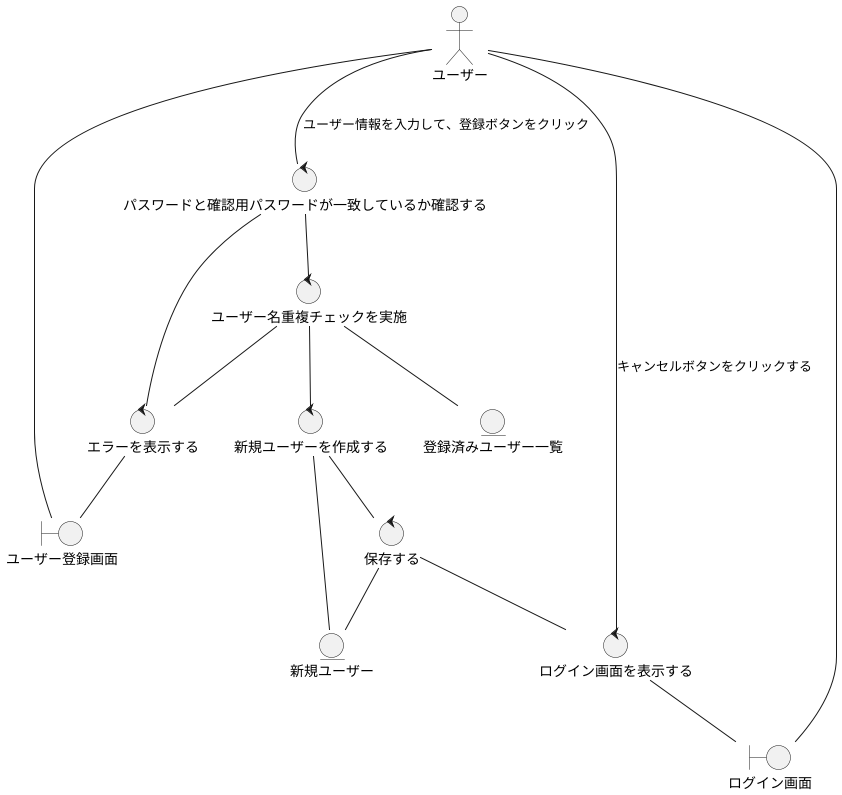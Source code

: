@startuml

actor ユーザー

boundary ログイン画面
boundary ユーザー登録画面
control パスワードと確認用パスワードが一致しているか確認する
control ユーザー名重複チェックを実施
control エラーを表示する
control 新規ユーザーを作成する
control 保存する
control エラーを表示する
control ログイン画面を表示する
entity 登録済みユーザー一覧
entity 新規ユーザー

'基本コース
ユーザー登録画面 -- ユーザー
ユーザー -- パスワードと確認用パスワードが一致しているか確認する: ユーザー情報を入力して、登録ボタンをクリック
パスワードと確認用パスワードが一致しているか確認する -- ユーザー名重複チェックを実施
ユーザー名重複チェックを実施 -- 新規ユーザーを作成する
新規ユーザーを作成する -- 保存する
保存する -- ログイン画面を表示する
ログイン画面を表示する -- ログイン画面

ユーザー名重複チェックを実施 -- 登録済みユーザー一覧
新規ユーザーを作成する -- 新規ユーザー
保存する -- 新規ユーザー

'代替コース
ユーザー -- ログイン画面を表示する: キャンセルボタンをクリックする
ログイン画面 -- ユーザー

パスワードと確認用パスワードが一致しているか確認する -- エラーを表示する

ユーザー名重複チェックを実施 -- エラーを表示する
エラーを表示する -- ユーザー登録画面



@enduml